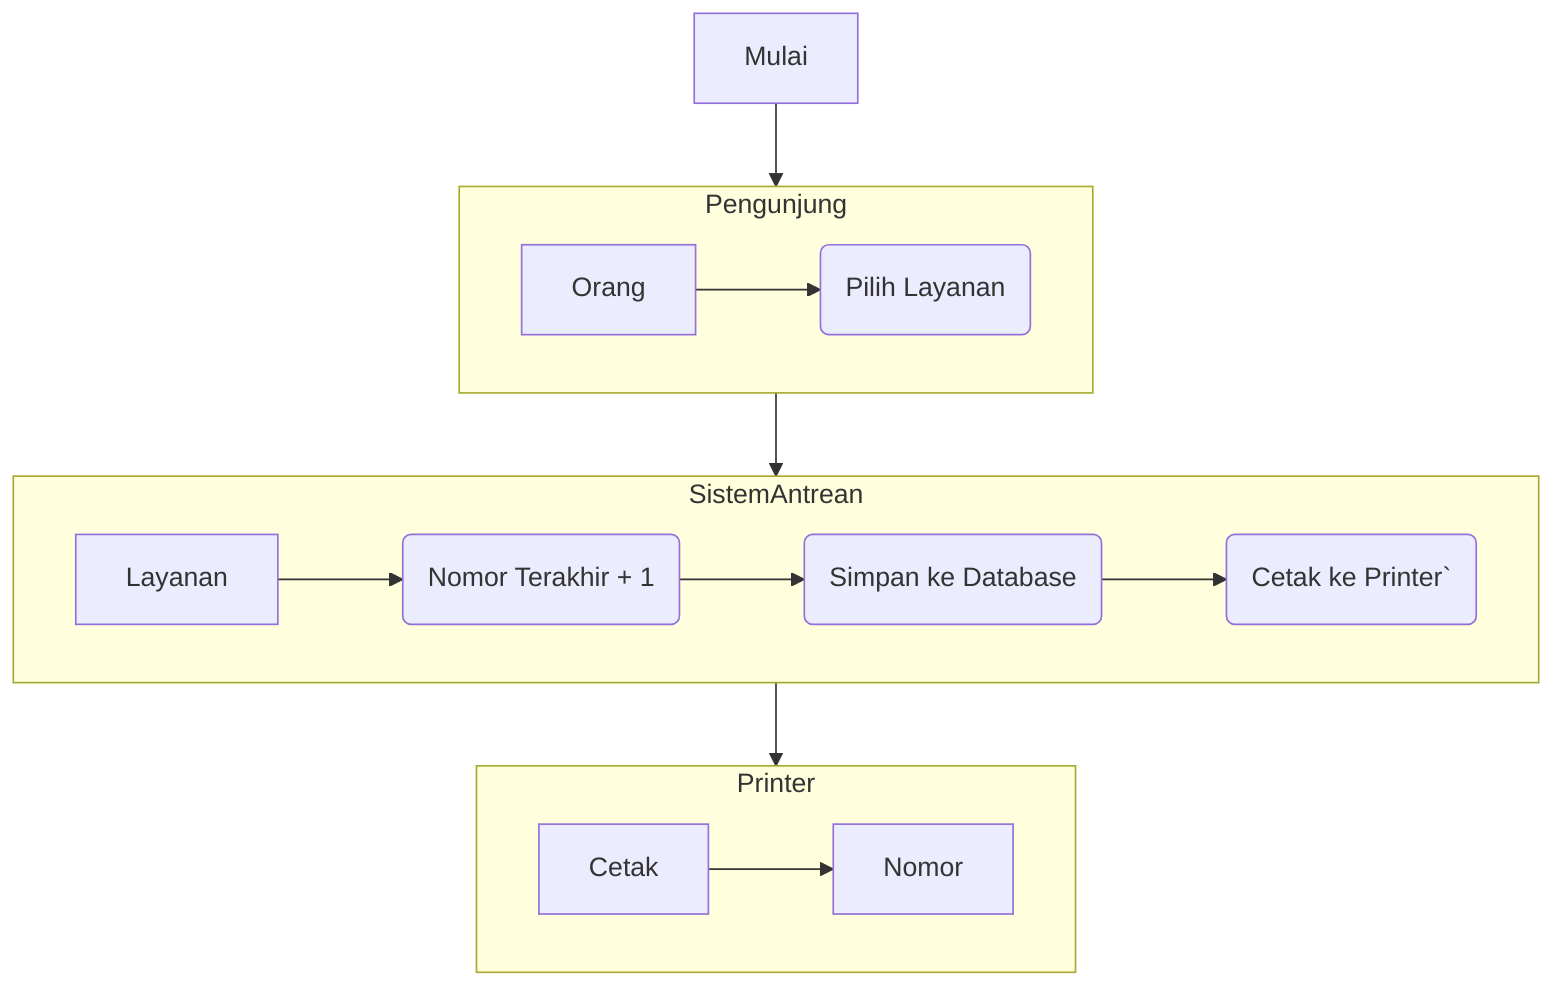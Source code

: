 flowchart TB
  Mulai-->Pengunjung
  Pengunjung-->SistemAntrean
  SistemAntrean-->Printer
  subgraph Pengunjung
    Orang-->p1("`Pilih Layanan`")
  end  
  subgraph SistemAntrean
    Layanan-->s1("`Nomor Terakhir + 1`")-->s2("`Simpan ke Database`")-->s3("Cetak ke Printer`")
  end
  subgraph Printer
    Cetak-->Nomor
  end
